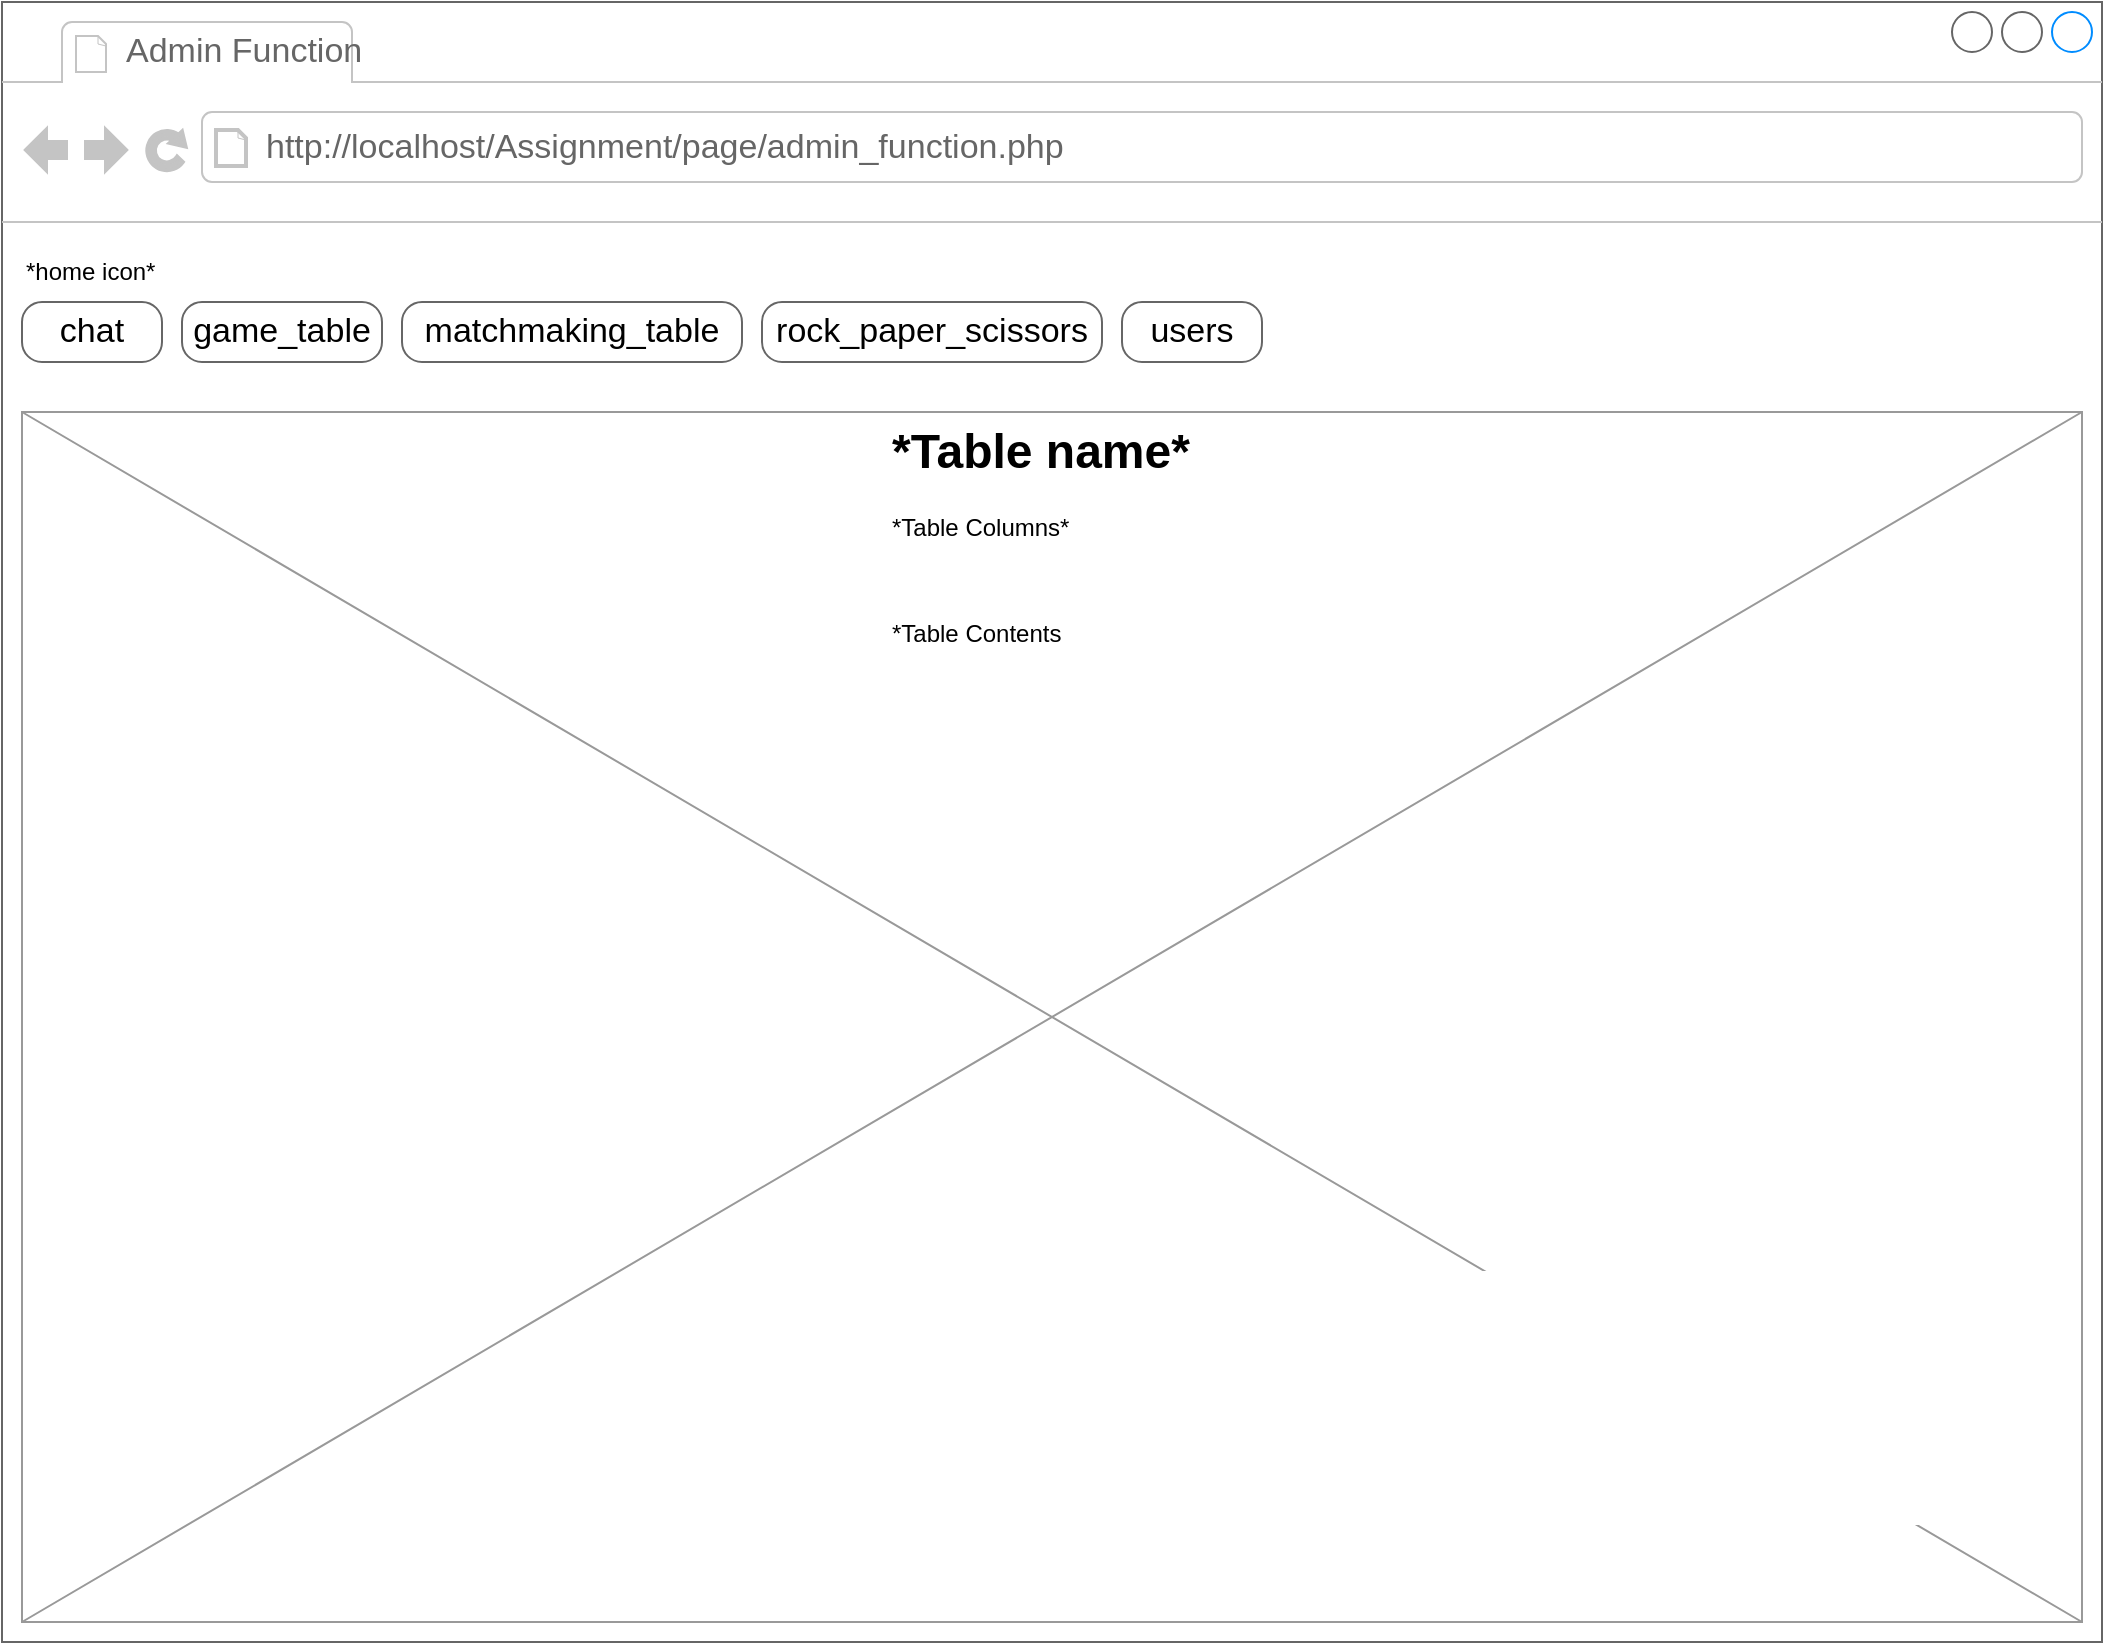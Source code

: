 <mxfile version="20.8.5" type="device"><diagram name="Page-1" id="2cc2dc42-3aac-f2a9-1cec-7a8b7cbee084"><mxGraphModel dx="1750" dy="872" grid="1" gridSize="10" guides="1" tooltips="1" connect="1" arrows="1" fold="1" page="1" pageScale="1" pageWidth="1100" pageHeight="850" background="#ffffff" math="0" shadow="0"><root><mxCell id="0"/><mxCell id="1" parent="0"/><mxCell id="7026571954dc6520-1" value="" style="strokeWidth=1;shadow=0;dashed=0;align=center;html=1;shape=mxgraph.mockup.containers.browserWindow;rSize=0;strokeColor=#666666;mainText=,;recursiveResize=0;rounded=0;labelBackgroundColor=none;fontFamily=Verdana;fontSize=12" parent="1" vertex="1"><mxGeometry x="30" y="20" width="1050" height="820" as="geometry"/></mxCell><mxCell id="7026571954dc6520-2" value="Admin Function" style="strokeWidth=1;shadow=0;dashed=0;align=center;html=1;shape=mxgraph.mockup.containers.anchor;fontSize=17;fontColor=#666666;align=left;" parent="7026571954dc6520-1" vertex="1"><mxGeometry x="60" y="12" width="110" height="26" as="geometry"/></mxCell><mxCell id="7026571954dc6520-3" value="http://localhost/Assignment/page/admin_function.php" style="strokeWidth=1;shadow=0;dashed=0;align=center;html=1;shape=mxgraph.mockup.containers.anchor;rSize=0;fontSize=17;fontColor=#666666;align=left;" parent="7026571954dc6520-1" vertex="1"><mxGeometry x="130" y="60" width="350" height="26" as="geometry"/></mxCell><mxCell id="jKmPWuoDmFsSKeISyu8s-1" value="*home icon*" style="text;html=1;strokeColor=none;fillColor=none;align=left;verticalAlign=middle;whiteSpace=wrap;rounded=0;" parent="7026571954dc6520-1" vertex="1"><mxGeometry x="10" y="120" width="70" height="30" as="geometry"/></mxCell><mxCell id="7026571954dc6520-18" value="chat" style="strokeWidth=1;shadow=0;dashed=0;align=center;html=1;shape=mxgraph.mockup.buttons.button;strokeColor=#666666;mainText=;buttonStyle=round;fontSize=17;fontStyle=0;fillColor=default;whiteSpace=wrap;rounded=0;labelBackgroundColor=none;" parent="7026571954dc6520-1" vertex="1"><mxGeometry x="10" y="150" width="70" height="30" as="geometry"/></mxCell><mxCell id="lXCvJkJzUIoaIvtoEfNw-1" value="game_table" style="strokeWidth=1;shadow=0;dashed=0;align=center;html=1;shape=mxgraph.mockup.buttons.button;strokeColor=#666666;mainText=;buttonStyle=round;fontSize=17;fontStyle=0;fillColor=default;whiteSpace=wrap;rounded=0;labelBackgroundColor=none;" vertex="1" parent="7026571954dc6520-1"><mxGeometry x="90" y="150" width="100" height="30" as="geometry"/></mxCell><mxCell id="lXCvJkJzUIoaIvtoEfNw-2" value="matchmaking_table" style="strokeWidth=1;shadow=0;dashed=0;align=center;html=1;shape=mxgraph.mockup.buttons.button;strokeColor=#666666;mainText=;buttonStyle=round;fontSize=17;fontStyle=0;fillColor=default;whiteSpace=wrap;rounded=0;labelBackgroundColor=none;" vertex="1" parent="7026571954dc6520-1"><mxGeometry x="200" y="150" width="170" height="30" as="geometry"/></mxCell><mxCell id="lXCvJkJzUIoaIvtoEfNw-3" value="rock_paper_scissors" style="strokeWidth=1;shadow=0;dashed=0;align=center;html=1;shape=mxgraph.mockup.buttons.button;strokeColor=#666666;mainText=;buttonStyle=round;fontSize=17;fontStyle=0;fillColor=default;whiteSpace=wrap;rounded=0;labelBackgroundColor=none;" vertex="1" parent="7026571954dc6520-1"><mxGeometry x="380" y="150" width="170" height="30" as="geometry"/></mxCell><mxCell id="lXCvJkJzUIoaIvtoEfNw-4" value="users" style="strokeWidth=1;shadow=0;dashed=0;align=center;html=1;shape=mxgraph.mockup.buttons.button;strokeColor=#666666;mainText=;buttonStyle=round;fontSize=17;fontStyle=0;fillColor=default;whiteSpace=wrap;rounded=0;labelBackgroundColor=none;" vertex="1" parent="7026571954dc6520-1"><mxGeometry x="560" y="150" width="70" height="30" as="geometry"/></mxCell><mxCell id="lXCvJkJzUIoaIvtoEfNw-6" value="" style="verticalLabelPosition=bottom;shadow=0;dashed=0;align=center;html=1;verticalAlign=top;strokeWidth=1;shape=mxgraph.mockup.graphics.simpleIcon;strokeColor=#999999;fillColor=#ffffff;rounded=0;labelBackgroundColor=none;fontFamily=Verdana;fontSize=12;fontColor=#000000;" vertex="1" parent="7026571954dc6520-1"><mxGeometry x="10" y="205" width="1030" height="605" as="geometry"/></mxCell><mxCell id="lXCvJkJzUIoaIvtoEfNw-7" value="&lt;h1&gt;*Table name*&lt;/h1&gt;&lt;p&gt;*Table Columns*&lt;/p&gt;&lt;p&gt;&lt;br&gt;&lt;/p&gt;&lt;p&gt;*Table Contents&lt;/p&gt;" style="text;html=1;strokeColor=none;fillColor=none;spacing=5;spacingTop=-20;whiteSpace=wrap;overflow=hidden;rounded=0;labelBackgroundColor=none;fillStyle=solid;" vertex="1" parent="7026571954dc6520-1"><mxGeometry x="440" y="205" width="190" height="120" as="geometry"/></mxCell></root></mxGraphModel></diagram></mxfile>